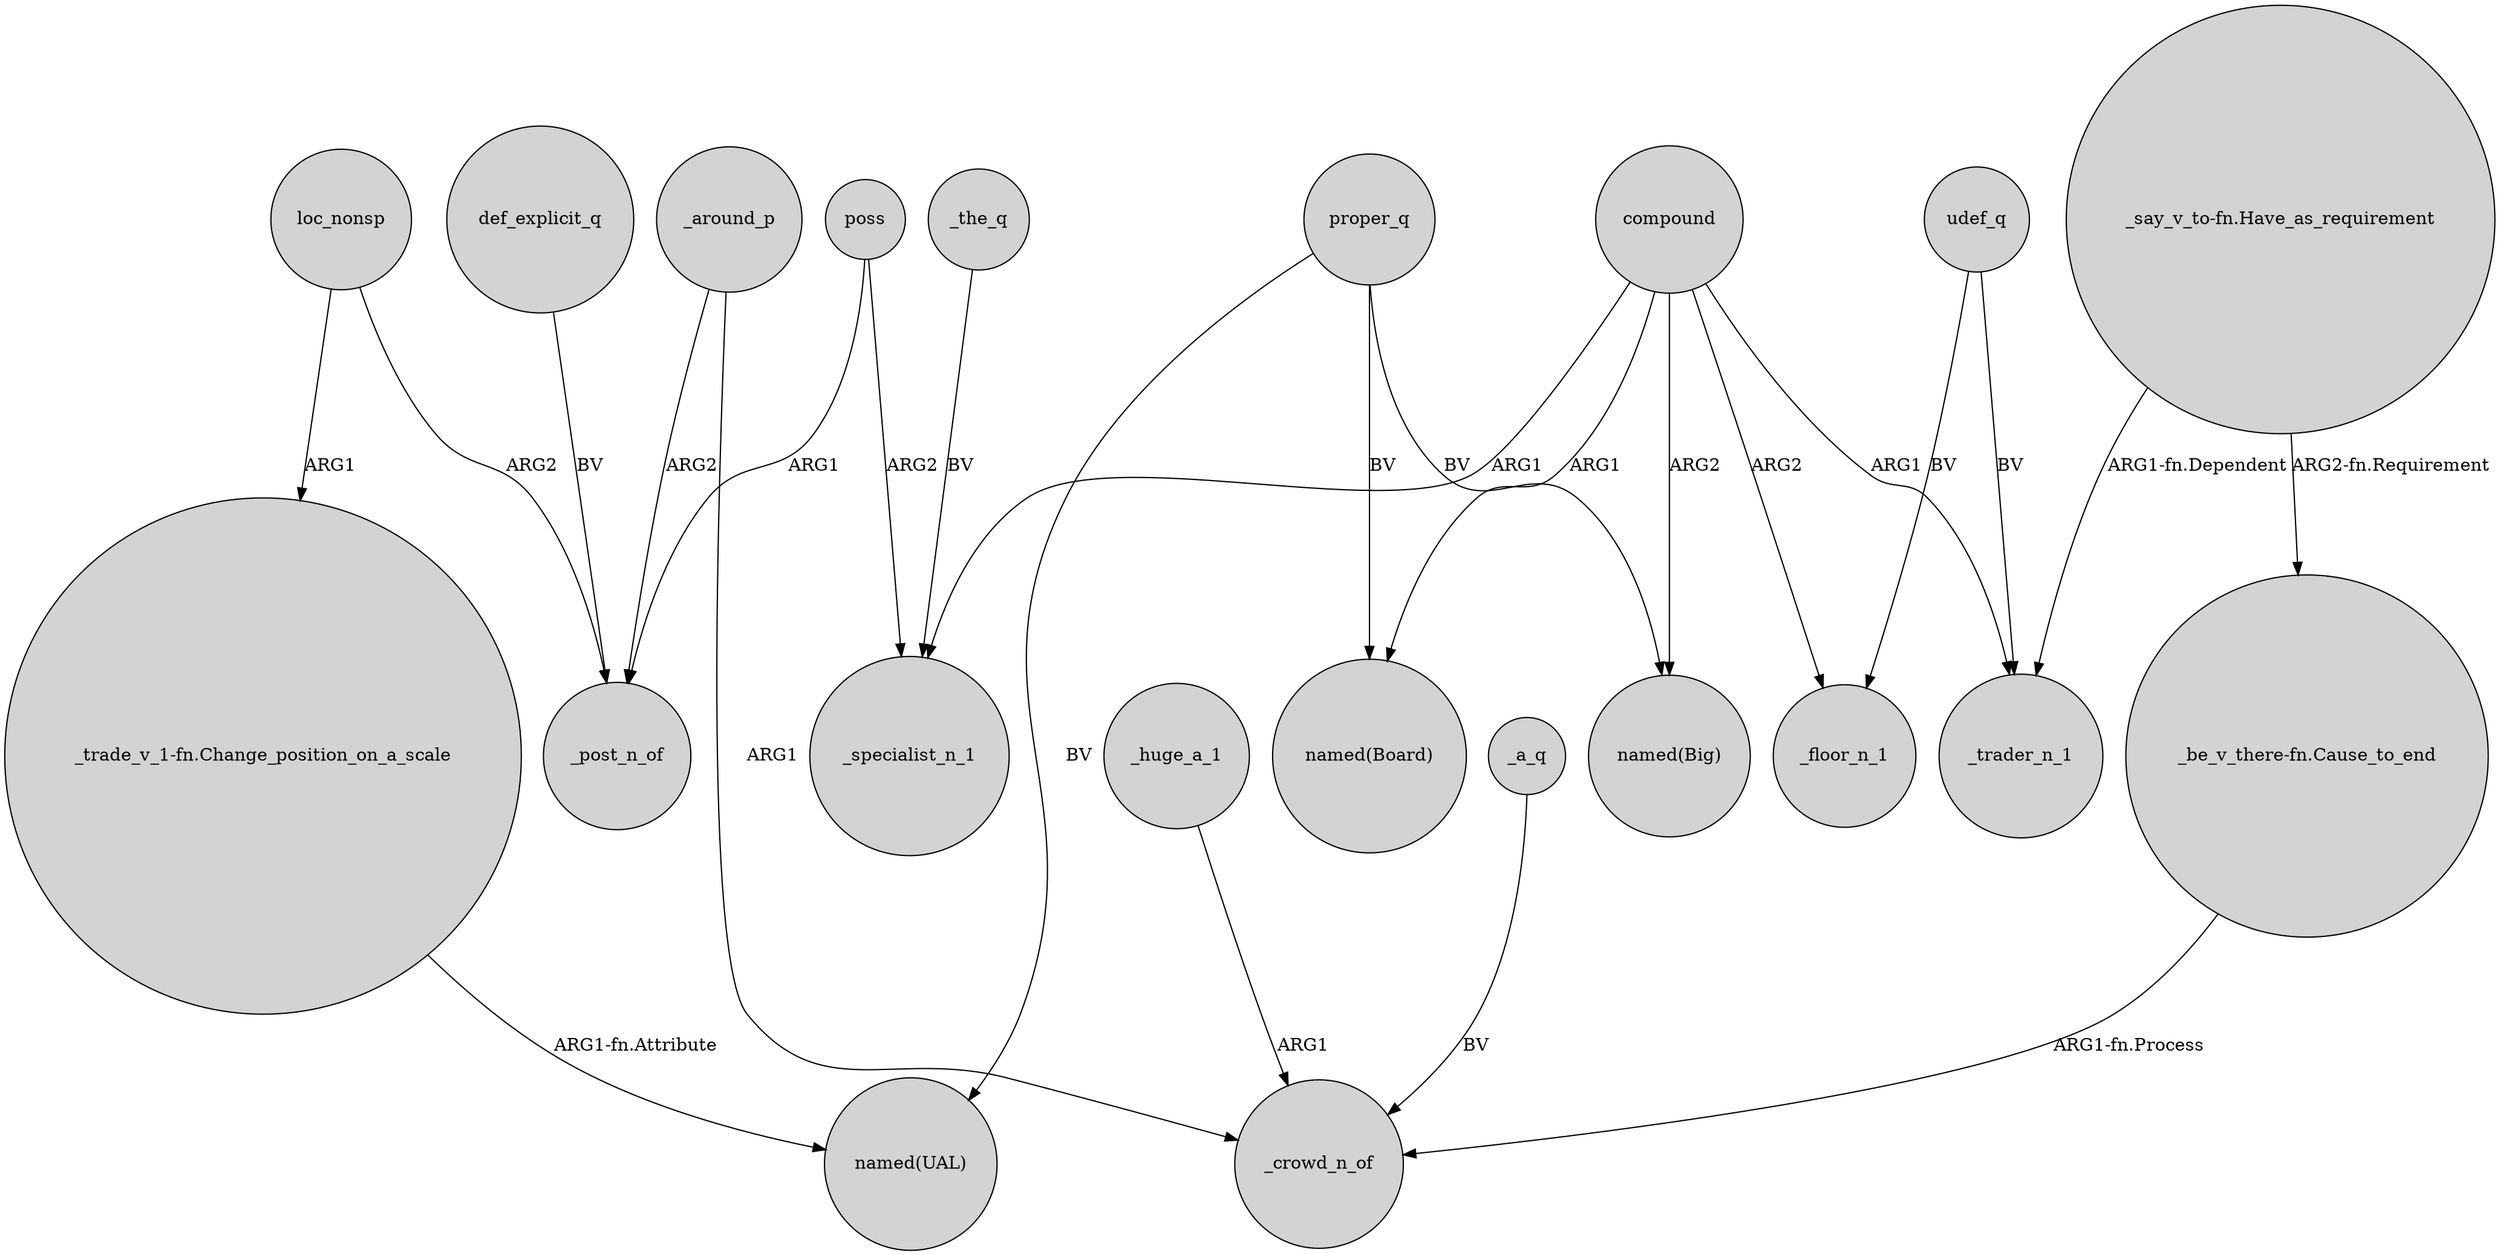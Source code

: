 digraph {
	node [shape=circle style=filled]
	"_trade_v_1-fn.Change_position_on_a_scale" -> "named(UAL)" [label="ARG1-fn.Attribute"]
	_huge_a_1 -> _crowd_n_of [label=ARG1]
	compound -> _specialist_n_1 [label=ARG1]
	compound -> _trader_n_1 [label=ARG1]
	compound -> _floor_n_1 [label=ARG2]
	compound -> "named(Big)" [label=ARG2]
	_a_q -> _crowd_n_of [label=BV]
	poss -> _post_n_of [label=ARG1]
	def_explicit_q -> _post_n_of [label=BV]
	"_say_v_to-fn.Have_as_requirement" -> "_be_v_there-fn.Cause_to_end" [label="ARG2-fn.Requirement"]
	proper_q -> "named(UAL)" [label=BV]
	udef_q -> _trader_n_1 [label=BV]
	"_be_v_there-fn.Cause_to_end" -> _crowd_n_of [label="ARG1-fn.Process"]
	poss -> _specialist_n_1 [label=ARG2]
	loc_nonsp -> "_trade_v_1-fn.Change_position_on_a_scale" [label=ARG1]
	proper_q -> "named(Big)" [label=BV]
	_around_p -> _crowd_n_of [label=ARG1]
	_the_q -> _specialist_n_1 [label=BV]
	proper_q -> "named(Board)" [label=BV]
	"_say_v_to-fn.Have_as_requirement" -> _trader_n_1 [label="ARG1-fn.Dependent"]
	_around_p -> _post_n_of [label=ARG2]
	compound -> "named(Board)" [label=ARG1]
	udef_q -> _floor_n_1 [label=BV]
	loc_nonsp -> _post_n_of [label=ARG2]
}
